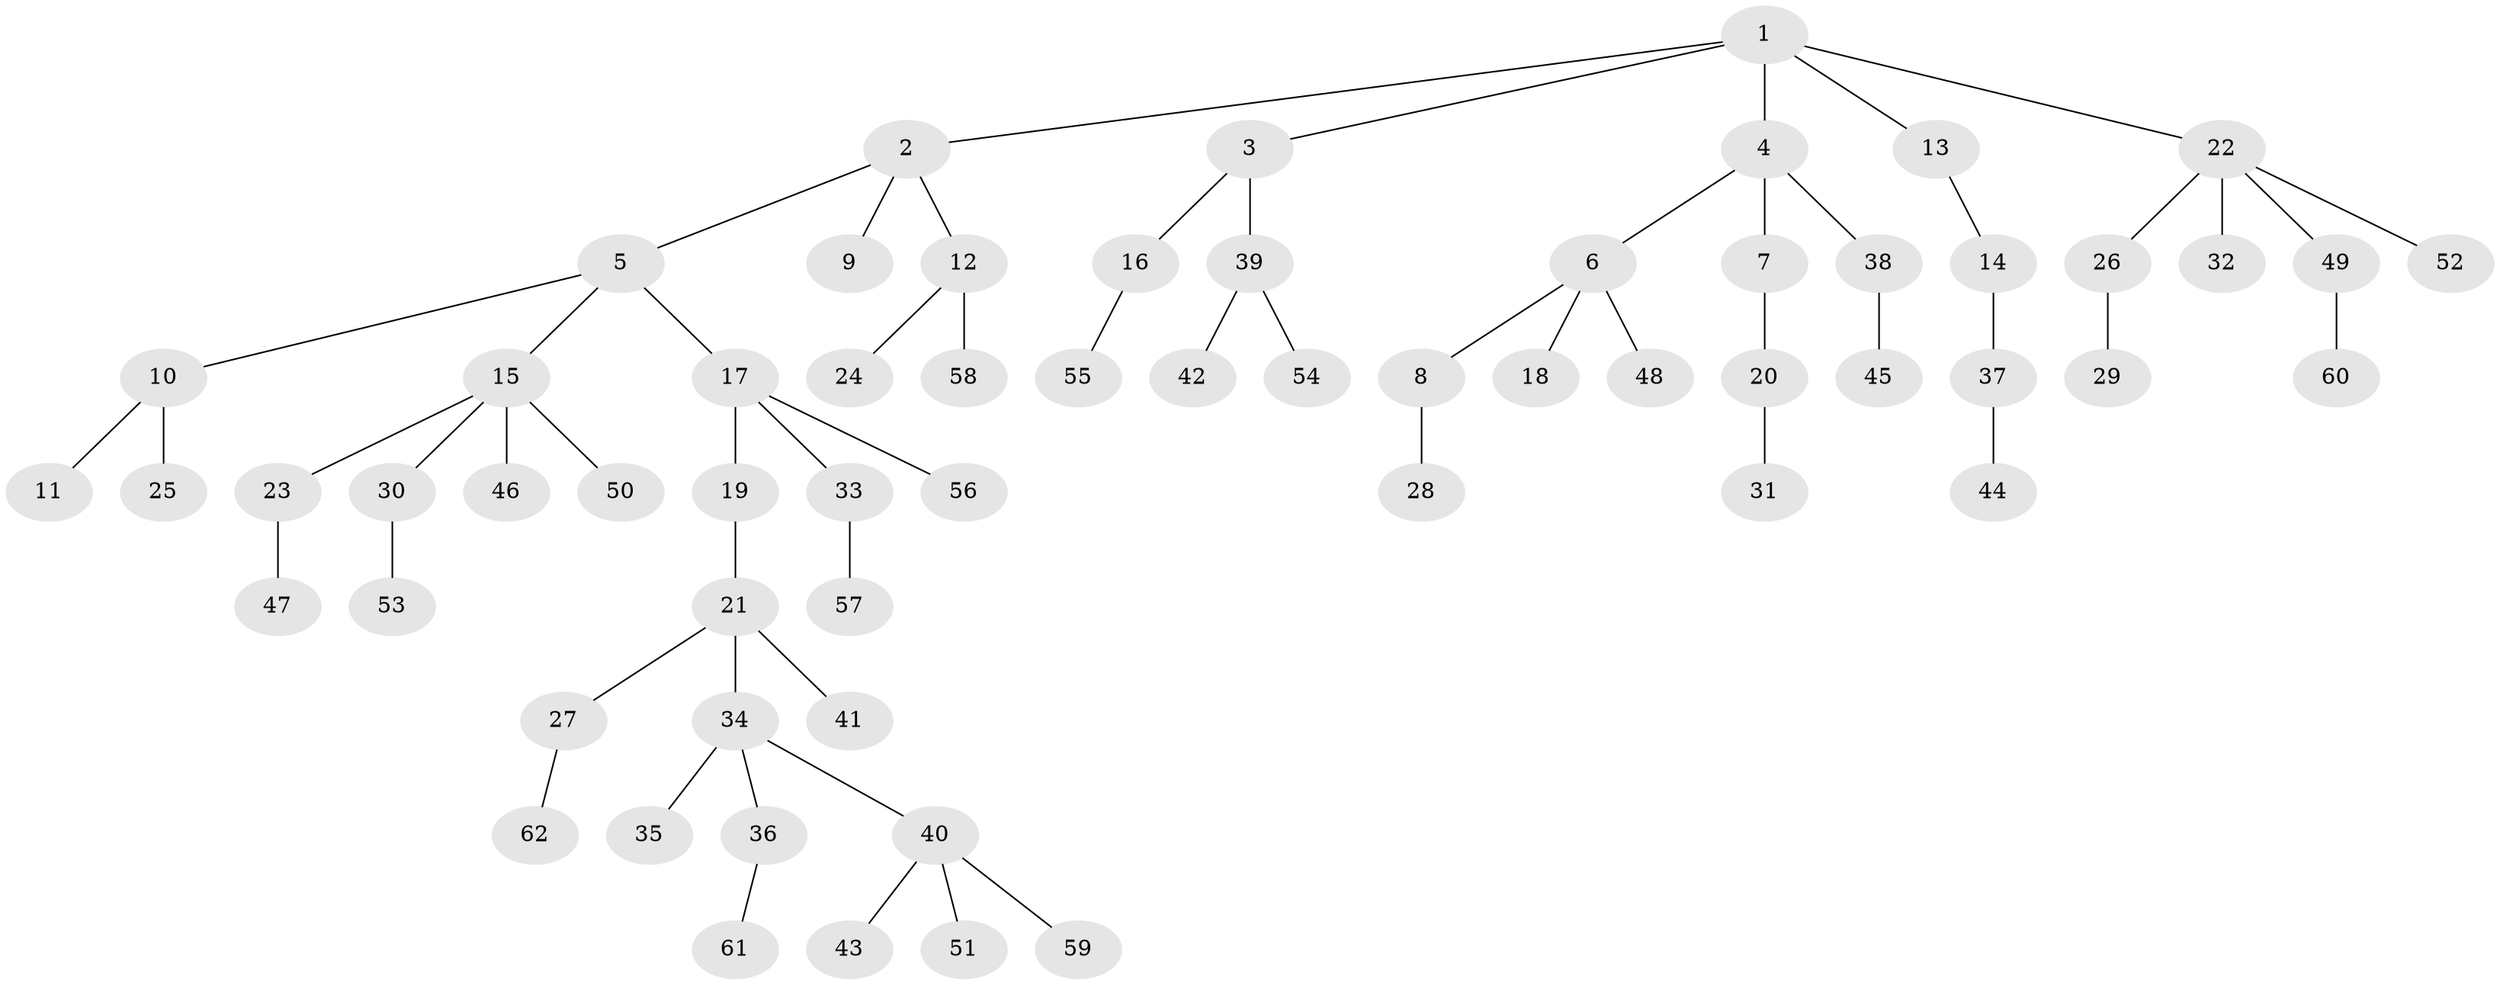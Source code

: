 // Generated by graph-tools (version 1.1) at 2025/15/03/09/25 04:15:37]
// undirected, 62 vertices, 61 edges
graph export_dot {
graph [start="1"]
  node [color=gray90,style=filled];
  1;
  2;
  3;
  4;
  5;
  6;
  7;
  8;
  9;
  10;
  11;
  12;
  13;
  14;
  15;
  16;
  17;
  18;
  19;
  20;
  21;
  22;
  23;
  24;
  25;
  26;
  27;
  28;
  29;
  30;
  31;
  32;
  33;
  34;
  35;
  36;
  37;
  38;
  39;
  40;
  41;
  42;
  43;
  44;
  45;
  46;
  47;
  48;
  49;
  50;
  51;
  52;
  53;
  54;
  55;
  56;
  57;
  58;
  59;
  60;
  61;
  62;
  1 -- 2;
  1 -- 3;
  1 -- 4;
  1 -- 13;
  1 -- 22;
  2 -- 5;
  2 -- 9;
  2 -- 12;
  3 -- 16;
  3 -- 39;
  4 -- 6;
  4 -- 7;
  4 -- 38;
  5 -- 10;
  5 -- 15;
  5 -- 17;
  6 -- 8;
  6 -- 18;
  6 -- 48;
  7 -- 20;
  8 -- 28;
  10 -- 11;
  10 -- 25;
  12 -- 24;
  12 -- 58;
  13 -- 14;
  14 -- 37;
  15 -- 23;
  15 -- 30;
  15 -- 46;
  15 -- 50;
  16 -- 55;
  17 -- 19;
  17 -- 33;
  17 -- 56;
  19 -- 21;
  20 -- 31;
  21 -- 27;
  21 -- 34;
  21 -- 41;
  22 -- 26;
  22 -- 32;
  22 -- 49;
  22 -- 52;
  23 -- 47;
  26 -- 29;
  27 -- 62;
  30 -- 53;
  33 -- 57;
  34 -- 35;
  34 -- 36;
  34 -- 40;
  36 -- 61;
  37 -- 44;
  38 -- 45;
  39 -- 42;
  39 -- 54;
  40 -- 43;
  40 -- 51;
  40 -- 59;
  49 -- 60;
}
